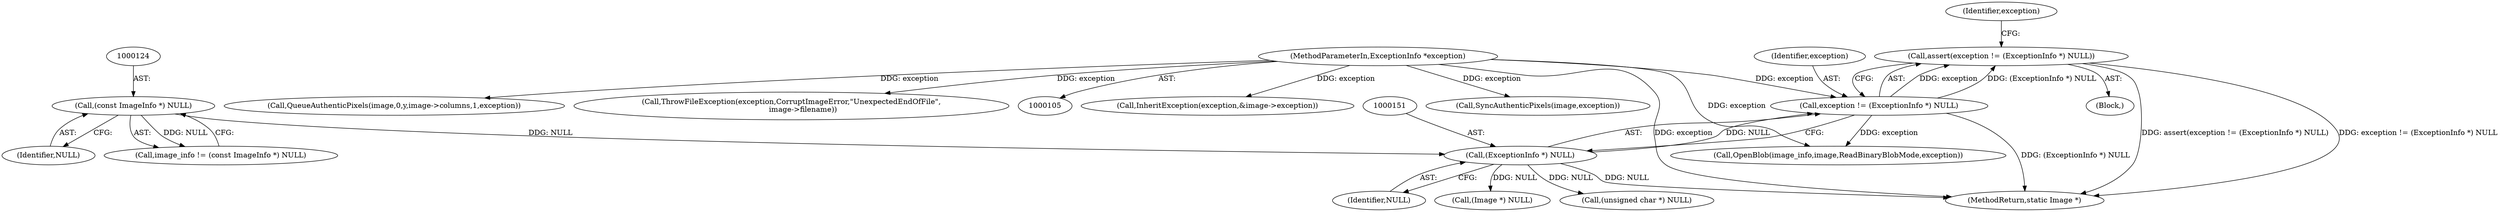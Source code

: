 digraph "0_ImageMagick_f6e9d0d9955e85bdd7540b251cd50d598dacc5e6@API" {
"1000147" [label="(Call,assert(exception != (ExceptionInfo *) NULL))"];
"1000148" [label="(Call,exception != (ExceptionInfo *) NULL)"];
"1000107" [label="(MethodParameterIn,ExceptionInfo *exception)"];
"1000150" [label="(Call,(ExceptionInfo *) NULL)"];
"1000123" [label="(Call,(const ImageInfo *) NULL)"];
"1000269" [label="(Call,InheritException(exception,&image->exception))"];
"1000108" [label="(Block,)"];
"1000560" [label="(MethodReturn,static Image *)"];
"1000150" [label="(Call,(ExceptionInfo *) NULL)"];
"1000123" [label="(Call,(const ImageInfo *) NULL)"];
"1000147" [label="(Call,assert(exception != (ExceptionInfo *) NULL))"];
"1000156" [label="(Identifier,exception)"];
"1000149" [label="(Identifier,exception)"];
"1000165" [label="(Call,OpenBlob(image_info,image,ReadBinaryBlobMode,exception))"];
"1000421" [label="(Call,SyncAuthenticPixels(image,exception))"];
"1000125" [label="(Identifier,NULL)"];
"1000107" [label="(MethodParameterIn,ExceptionInfo *exception)"];
"1000121" [label="(Call,image_info != (const ImageInfo *) NULL)"];
"1000152" [label="(Identifier,NULL)"];
"1000148" [label="(Call,exception != (ExceptionInfo *) NULL)"];
"1000343" [label="(Call,QueueAuthenticPixels(image,0,y,image->columns,1,exception))"];
"1000180" [label="(Call,(Image *) NULL)"];
"1000294" [label="(Call,(unsigned char *) NULL)"];
"1000463" [label="(Call,ThrowFileException(exception,CorruptImageError,\"UnexpectedEndOfFile\",\n          image->filename))"];
"1000147" -> "1000108"  [label="AST: "];
"1000147" -> "1000148"  [label="CFG: "];
"1000148" -> "1000147"  [label="AST: "];
"1000156" -> "1000147"  [label="CFG: "];
"1000147" -> "1000560"  [label="DDG: exception != (ExceptionInfo *) NULL"];
"1000147" -> "1000560"  [label="DDG: assert(exception != (ExceptionInfo *) NULL)"];
"1000148" -> "1000147"  [label="DDG: exception"];
"1000148" -> "1000147"  [label="DDG: (ExceptionInfo *) NULL"];
"1000148" -> "1000150"  [label="CFG: "];
"1000149" -> "1000148"  [label="AST: "];
"1000150" -> "1000148"  [label="AST: "];
"1000148" -> "1000560"  [label="DDG: (ExceptionInfo *) NULL"];
"1000107" -> "1000148"  [label="DDG: exception"];
"1000150" -> "1000148"  [label="DDG: NULL"];
"1000148" -> "1000165"  [label="DDG: exception"];
"1000107" -> "1000105"  [label="AST: "];
"1000107" -> "1000560"  [label="DDG: exception"];
"1000107" -> "1000165"  [label="DDG: exception"];
"1000107" -> "1000269"  [label="DDG: exception"];
"1000107" -> "1000343"  [label="DDG: exception"];
"1000107" -> "1000421"  [label="DDG: exception"];
"1000107" -> "1000463"  [label="DDG: exception"];
"1000150" -> "1000152"  [label="CFG: "];
"1000151" -> "1000150"  [label="AST: "];
"1000152" -> "1000150"  [label="AST: "];
"1000150" -> "1000560"  [label="DDG: NULL"];
"1000123" -> "1000150"  [label="DDG: NULL"];
"1000150" -> "1000180"  [label="DDG: NULL"];
"1000150" -> "1000294"  [label="DDG: NULL"];
"1000123" -> "1000121"  [label="AST: "];
"1000123" -> "1000125"  [label="CFG: "];
"1000124" -> "1000123"  [label="AST: "];
"1000125" -> "1000123"  [label="AST: "];
"1000121" -> "1000123"  [label="CFG: "];
"1000123" -> "1000121"  [label="DDG: NULL"];
}
